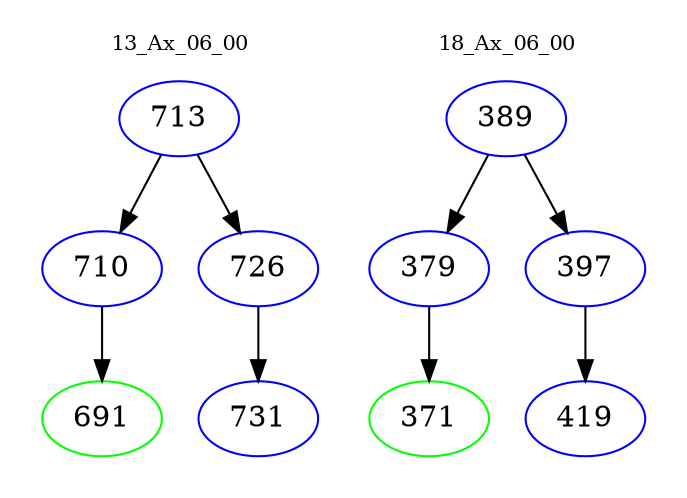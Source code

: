 digraph{
subgraph cluster_0 {
color = white
label = "13_Ax_06_00";
fontsize=10;
T0_713 [label="713", color="blue"]
T0_713 -> T0_710 [color="black"]
T0_710 [label="710", color="blue"]
T0_710 -> T0_691 [color="black"]
T0_691 [label="691", color="green"]
T0_713 -> T0_726 [color="black"]
T0_726 [label="726", color="blue"]
T0_726 -> T0_731 [color="black"]
T0_731 [label="731", color="blue"]
}
subgraph cluster_1 {
color = white
label = "18_Ax_06_00";
fontsize=10;
T1_389 [label="389", color="blue"]
T1_389 -> T1_379 [color="black"]
T1_379 [label="379", color="blue"]
T1_379 -> T1_371 [color="black"]
T1_371 [label="371", color="green"]
T1_389 -> T1_397 [color="black"]
T1_397 [label="397", color="blue"]
T1_397 -> T1_419 [color="black"]
T1_419 [label="419", color="blue"]
}
}
